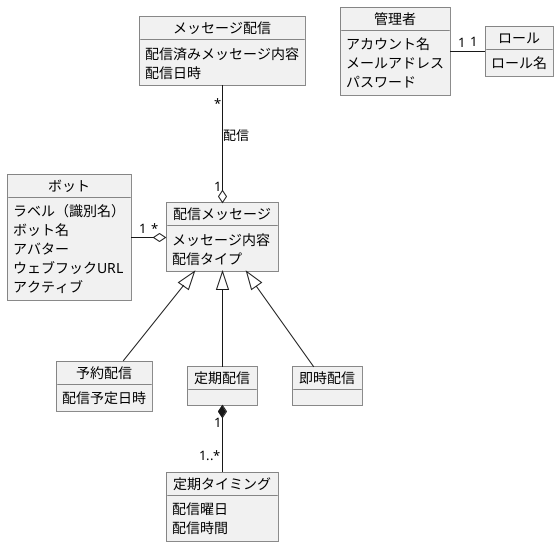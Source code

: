 @startuml model

object ボット {
    ラベル（識別名）
    ボット名
    アバター
    ウェブフックURL
    アクティブ
}
object 配信メッセージ {
    メッセージ内容
    配信タイプ
}
object 予約配信 {
    配信予定日時
}
object 定期配信 {
}
object 即時配信 {
}
object 定期タイミング {
    配信曜日
    配信時間
}
object 管理者 {
    アカウント名
    メールアドレス
    パスワード
}
object メッセージ配信 {
    配信済みメッセージ内容
    配信日時
}
object ロール {
    ロール名
}

ボット "1" -o "*" 配信メッセージ
配信メッセージ <|-- 即時配信
配信メッセージ <|-- 予約配信
配信メッセージ <|-- 定期配信
定期配信 "1" *-- "1..*" 定期タイミング
メッセージ配信 "*" --o "1" 配信メッセージ : 配信

管理者 "1" - "1" ロール

@enduml
